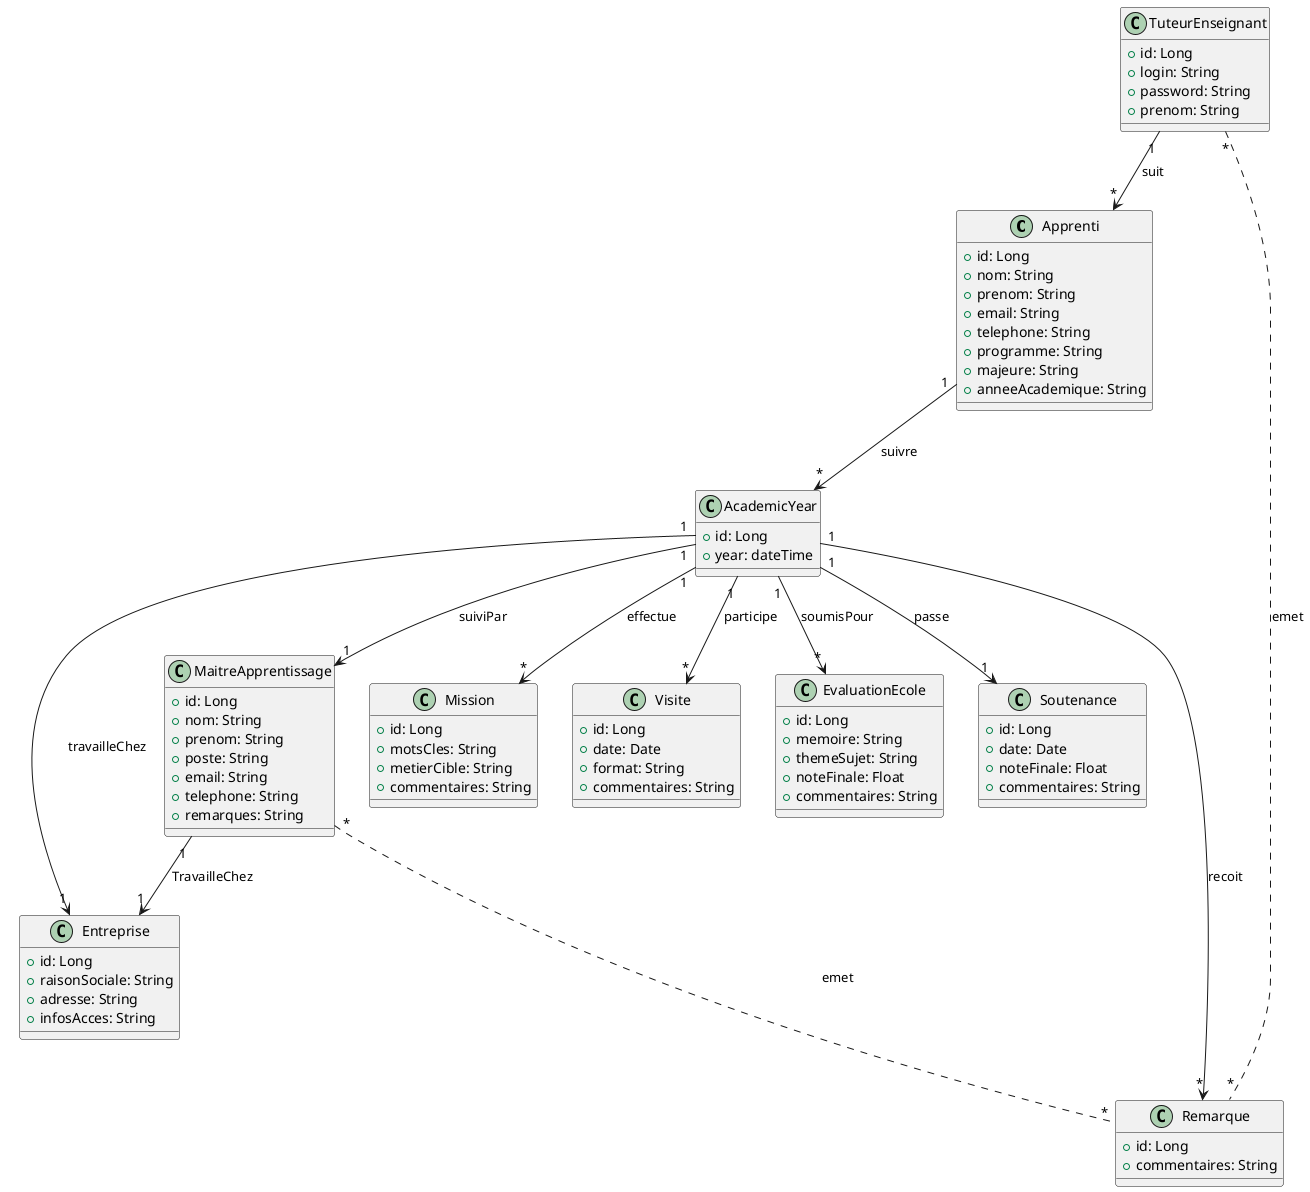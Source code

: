 @startuml modelisation
' Définition des classes principales
class Apprenti {
    +id: Long
    +nom: String
    +prenom: String
    +email: String
    +telephone: String
    +programme: String
    +majeure: String
    +anneeAcademique: String
}

class Entreprise {
    +id: Long
    +raisonSociale: String
    +adresse: String
    +infosAcces: String
}

class AcademicYear {
    +id: Long
    +year: dateTime
}

class MaitreApprentissage {
    +id: Long
    +nom: String
    +prenom: String
    +poste: String
    +email: String
    +telephone: String
    +remarques: String
}

class Mission {
    +id: Long
    +motsCles: String
    +metierCible: String
    +commentaires: String
}

class Visite {
    +id: Long
    +date: Date
    +format: String
    +commentaires: String
}

class EvaluationEcole {
    +id: Long
    +memoire: String
    +themeSujet: String
    +noteFinale: Float
    +commentaires: String
}

class Soutenance {
    +id: Long
    +date: Date
    +noteFinale: Float
    +commentaires: String
}

class Remarque {
    +id: Long
    +commentaires: String
}

class TuteurEnseignant {
    +id: Long
    +login: String
    +password: String
    +prenom: String
}


' Relations
Apprenti "1" --> "*" AcademicYear: suivre
AcademicYear "1" --> "1" Entreprise : travailleChez
AcademicYear "1" --> "1" MaitreApprentissage : suiviPar
AcademicYear "1" --> "*" Mission : effectue
AcademicYear "1" --> "*" Visite : participe
AcademicYear "1" --> "*" EvaluationEcole : soumisPour
AcademicYear "1" --> "1" Soutenance : passe
AcademicYear "1" --> "*" Remarque : recoit
TuteurEnseignant "1" --> "*" Apprenti : suit
TuteurEnseignant "*" ... "*" Remarque : emet
MaitreApprentissage "*" ... "*" Remarque : emet
MaitreApprentissage "1" --> "1" Entreprise : TravailleChez

@enduml

